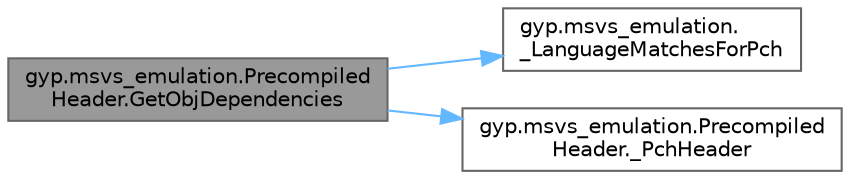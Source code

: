 digraph "gyp.msvs_emulation.PrecompiledHeader.GetObjDependencies"
{
 // LATEX_PDF_SIZE
  bgcolor="transparent";
  edge [fontname=Helvetica,fontsize=10,labelfontname=Helvetica,labelfontsize=10];
  node [fontname=Helvetica,fontsize=10,shape=box,height=0.2,width=0.4];
  rankdir="LR";
  Node1 [id="Node000001",label="gyp.msvs_emulation.Precompiled\lHeader.GetObjDependencies",height=0.2,width=0.4,color="gray40", fillcolor="grey60", style="filled", fontcolor="black",tooltip=" "];
  Node1 -> Node2 [id="edge5_Node000001_Node000002",color="steelblue1",style="solid",tooltip=" "];
  Node2 [id="Node000002",label="gyp.msvs_emulation.\l_LanguageMatchesForPch",height=0.2,width=0.4,color="grey40", fillcolor="white", style="filled",URL="$namespacegyp_1_1msvs__emulation.html#a0b9bc2274920810619b5627b601d03f3",tooltip=" "];
  Node1 -> Node3 [id="edge6_Node000001_Node000003",color="steelblue1",style="solid",tooltip=" "];
  Node3 [id="Node000003",label="gyp.msvs_emulation.Precompiled\lHeader._PchHeader",height=0.2,width=0.4,color="grey40", fillcolor="white", style="filled",URL="$classgyp_1_1msvs__emulation_1_1_precompiled_header.html#a8834fb97ba7c2da99808632fcd1423d1",tooltip=" "];
}
